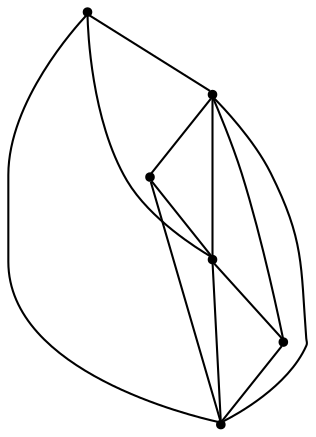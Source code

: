 graph {
  node [shape=point,comment="{\"directed\":false,\"doi\":\"10.1007/978-3-662-45803-7_17\",\"figure\":\"2 (6)\"}"]

  v0 [pos="1516.116938353453,1092.1463649227421"]
  v1 [pos="1420.3270792210533,1153.7119609659494"]
  v2 [pos="1525.6207650495833,1048.4401071173218"]
  v3 [pos="1420.3270792210533,943.1685077150921"]
  v4 [pos="1341.3576658227607,1118.6227848793296"]
  v5 [pos="1315.0303712450482,1048.4401071173218"]

  v0 -- v1 [id="-1",pos="1516.116938353453,1092.1463649227421 1499.5313533857295,1128.4801396946289 1462.876464033416,1153.7118973543497 1420.3270792210533,1153.7119609659494"]
  v2 -- v0 [id="-2",pos="1525.6207650495833,1048.4401071173218 1525.6207650495833,1064.0401186491633 1522.227120895356,1078.847251678143 1516.116938353453,1092.1463649227421"]
  v3 -- v2 [id="-3",pos="1420.3270792210533,943.1685077150921 1478.4784456409975,943.1682532686939 1525.6207650495833,990.2971967984527 1525.6207650495833,1048.4401071173218"]
  v4 -- v5 [id="-4",pos="1341.3576658227607,1118.6227848793296 1325.0847634036459,1099.7835639706602 1315.0356202380317,1075.2858624919086 1315.0303712450482,1048.4401071173218"]
  v5 -- v0 [id="-5",pos="1315.0303712450482,1048.4401071173218 1516.116938353453,1092.1463649227421 1516.116938353453,1092.1463649227421 1516.116938353453,1092.1463649227421"]
  v5 -- v2 [id="-6",pos="1315.0303712450482,1048.4401071173218 1525.6207650495833,1048.4401071173218 1525.6207650495833,1048.4401071173218 1525.6207650495833,1048.4401071173218"]
  v4 -- v2 [id="-7",pos="1341.3576658227607,1118.6227848793296 1525.6207650495833,1048.4401071173218 1525.6207650495833,1048.4401071173218 1525.6207650495833,1048.4401071173218"]
  v1 -- v4 [id="-9",pos="1420.3270792210533,1153.7119609659494 1389.024766189349,1153.71189735435 1360.9133197647193,1140.0565253966752 1341.3576658227607,1118.6227848793296"]
  v5 -- v3 [id="-10",pos="1315.0303712450482,1048.4401071173218 1315.0356202380317,990.2971967984527 1362.1737404522305,943.1682532686939 1420.3270792210533,943.1685077150921"]
  v1 -- v5 [id="-11",pos="1420.3270792210533,1153.7119609659494 1315.0303712450482,1048.4401071173218 1315.0303712450482,1048.4401071173218 1315.0303712450482,1048.4401071173218"]
  v1 -- v3 [id="-12",pos="1420.3270792210533,1153.7119609659494 1420.3270792210533,943.1685077150921 1420.3270792210533,943.1685077150921 1420.3270792210533,943.1685077150921"]
  v1 -- v2 [id="-13",pos="1420.3270792210533,1153.7119609659494 1525.6207650495833,1048.4401071173218 1525.6207650495833,1048.4401071173218 1525.6207650495833,1048.4401071173218"]
}